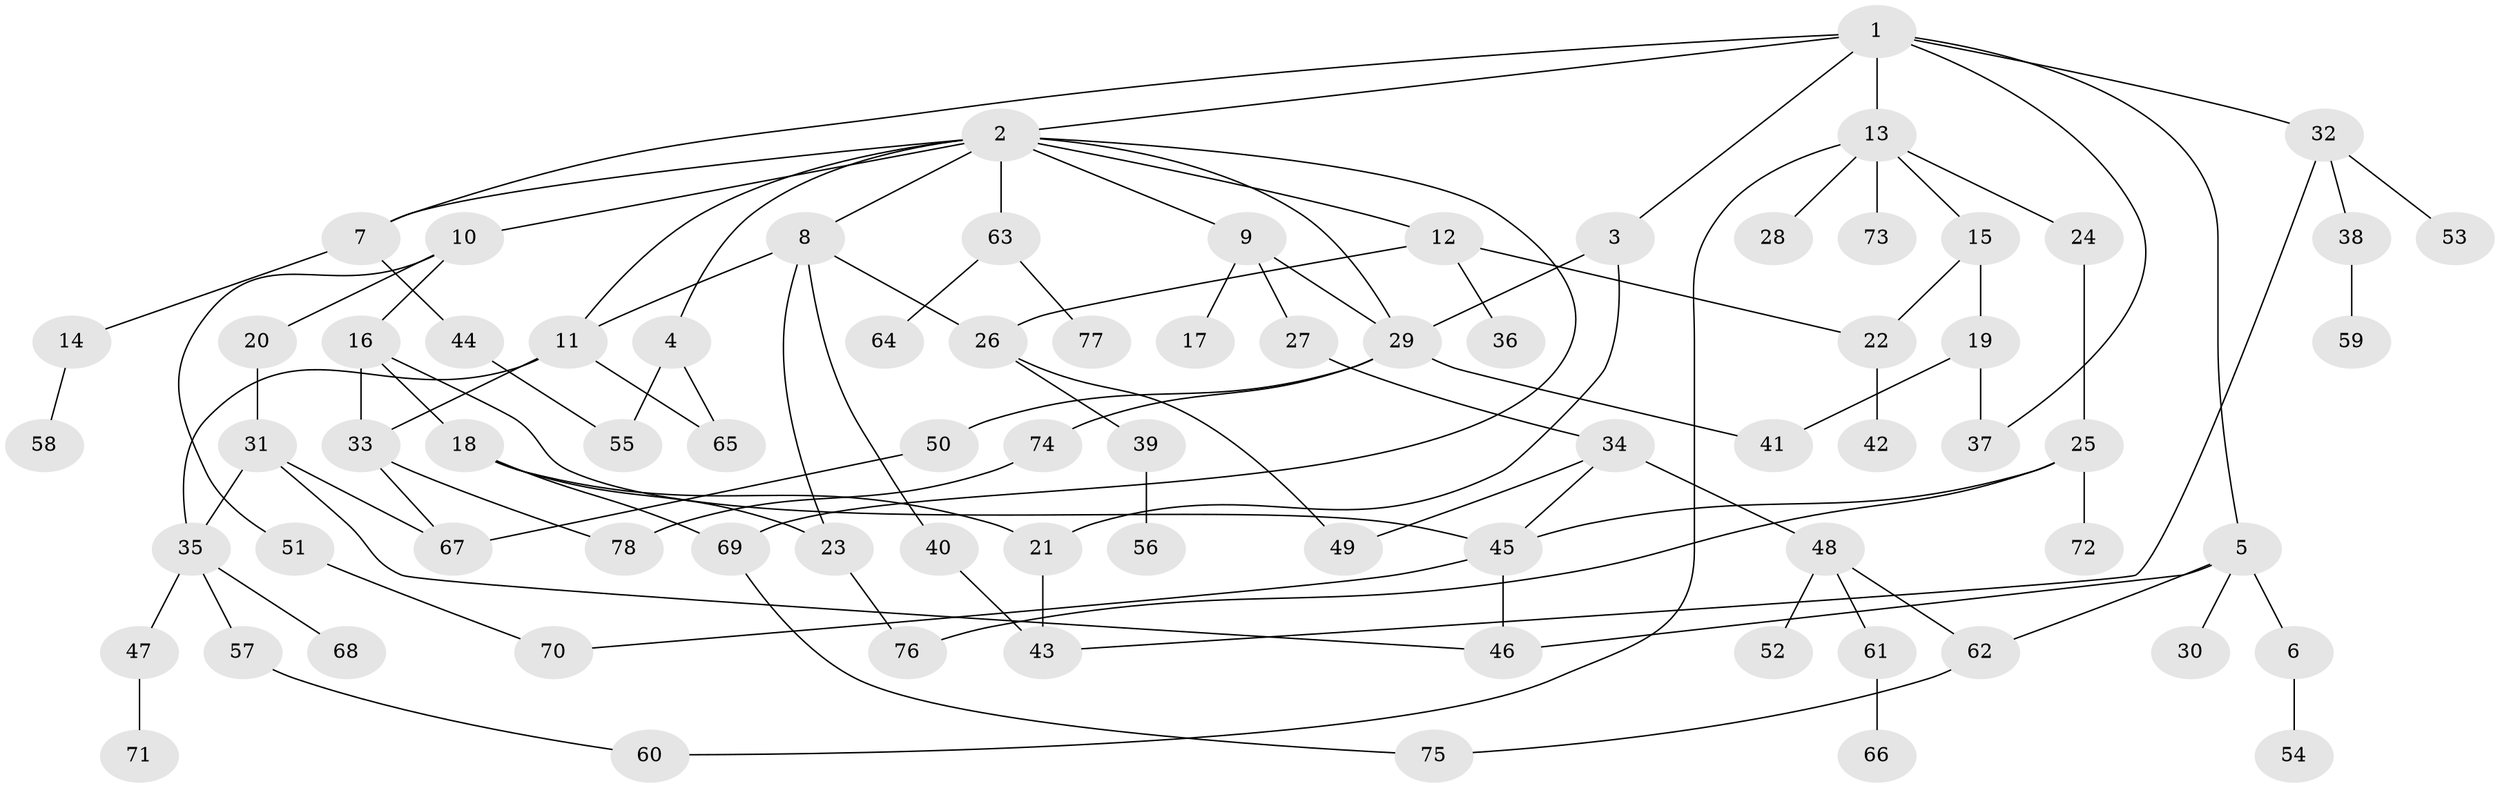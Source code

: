 // Generated by graph-tools (version 1.1) at 2025/13/03/09/25 04:13:32]
// undirected, 78 vertices, 107 edges
graph export_dot {
graph [start="1"]
  node [color=gray90,style=filled];
  1;
  2;
  3;
  4;
  5;
  6;
  7;
  8;
  9;
  10;
  11;
  12;
  13;
  14;
  15;
  16;
  17;
  18;
  19;
  20;
  21;
  22;
  23;
  24;
  25;
  26;
  27;
  28;
  29;
  30;
  31;
  32;
  33;
  34;
  35;
  36;
  37;
  38;
  39;
  40;
  41;
  42;
  43;
  44;
  45;
  46;
  47;
  48;
  49;
  50;
  51;
  52;
  53;
  54;
  55;
  56;
  57;
  58;
  59;
  60;
  61;
  62;
  63;
  64;
  65;
  66;
  67;
  68;
  69;
  70;
  71;
  72;
  73;
  74;
  75;
  76;
  77;
  78;
  1 -- 2;
  1 -- 3;
  1 -- 5;
  1 -- 7;
  1 -- 13;
  1 -- 32;
  1 -- 37;
  2 -- 4;
  2 -- 8;
  2 -- 9;
  2 -- 10;
  2 -- 12;
  2 -- 63;
  2 -- 11;
  2 -- 69;
  2 -- 29;
  2 -- 7;
  3 -- 21;
  3 -- 29;
  4 -- 55;
  4 -- 65;
  5 -- 6;
  5 -- 30;
  5 -- 46;
  5 -- 62;
  6 -- 54;
  7 -- 14;
  7 -- 44;
  8 -- 11;
  8 -- 23;
  8 -- 26;
  8 -- 40;
  9 -- 17;
  9 -- 27;
  9 -- 29;
  10 -- 16;
  10 -- 20;
  10 -- 51;
  11 -- 33;
  11 -- 65;
  11 -- 35;
  12 -- 22;
  12 -- 36;
  12 -- 26;
  13 -- 15;
  13 -- 24;
  13 -- 28;
  13 -- 73;
  13 -- 60;
  14 -- 58;
  15 -- 19;
  15 -- 22;
  16 -- 18;
  16 -- 45;
  16 -- 33;
  18 -- 69;
  18 -- 21;
  18 -- 23;
  19 -- 37;
  19 -- 41;
  20 -- 31;
  21 -- 43;
  22 -- 42;
  23 -- 76;
  24 -- 25;
  25 -- 72;
  25 -- 76;
  25 -- 45;
  26 -- 39;
  26 -- 49;
  27 -- 34;
  29 -- 50;
  29 -- 74;
  29 -- 41;
  31 -- 35;
  31 -- 46;
  31 -- 67;
  32 -- 38;
  32 -- 53;
  32 -- 43;
  33 -- 78;
  33 -- 67;
  34 -- 48;
  34 -- 49;
  34 -- 45;
  35 -- 47;
  35 -- 57;
  35 -- 68;
  38 -- 59;
  39 -- 56;
  40 -- 43;
  44 -- 55;
  45 -- 70;
  45 -- 46;
  47 -- 71;
  48 -- 52;
  48 -- 61;
  48 -- 62;
  50 -- 67;
  51 -- 70;
  57 -- 60;
  61 -- 66;
  62 -- 75;
  63 -- 64;
  63 -- 77;
  69 -- 75;
  74 -- 78;
}

